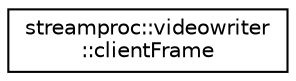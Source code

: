 digraph "Graphical Class Hierarchy"
{
  edge [fontname="Helvetica",fontsize="10",labelfontname="Helvetica",labelfontsize="10"];
  node [fontname="Helvetica",fontsize="10",shape=record];
  rankdir="LR";
  Node0 [label="streamproc::videowriter\l::clientFrame",height=0.2,width=0.4,color="black", fillcolor="white", style="filled",URL="$da/d81/structstreamproc_1_1videowriter_1_1clientFrame.html"];
}
